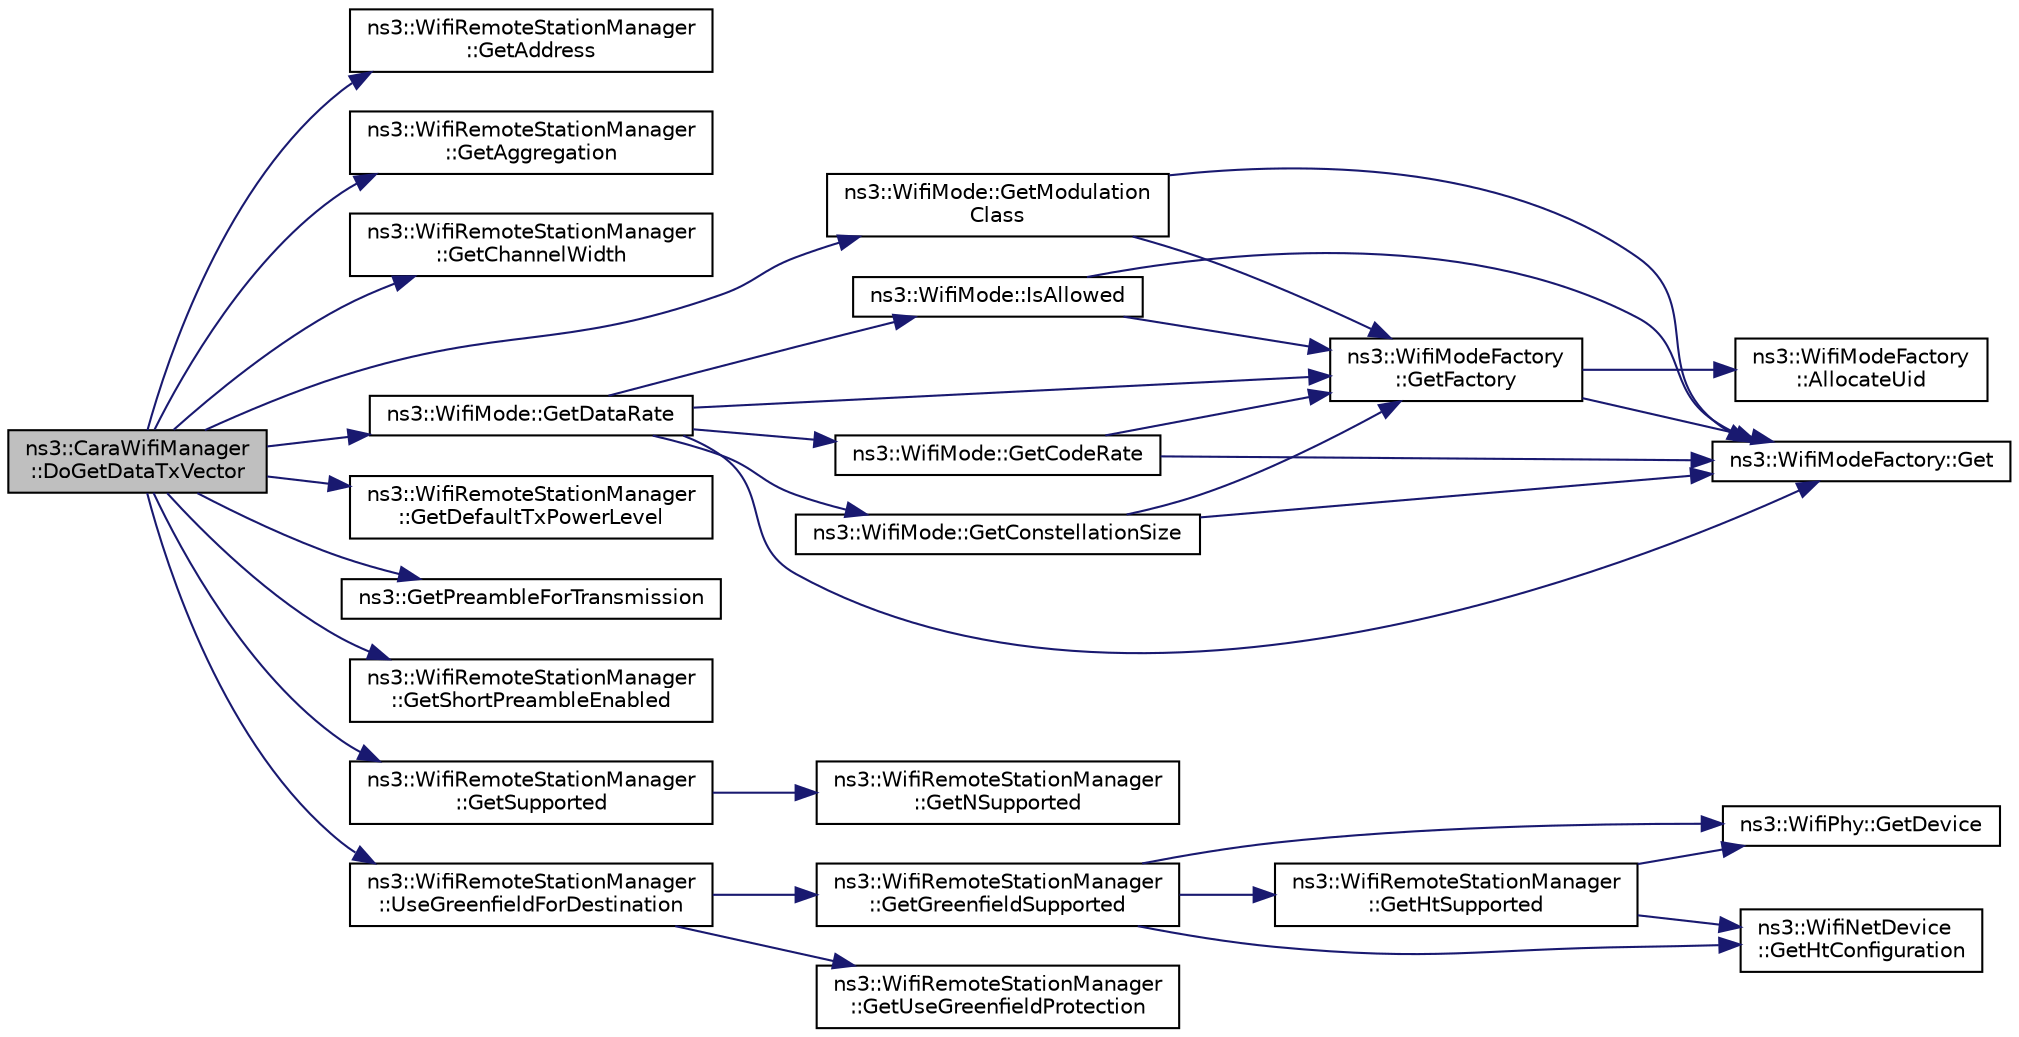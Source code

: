 digraph "ns3::CaraWifiManager::DoGetDataTxVector"
{
 // LATEX_PDF_SIZE
  edge [fontname="Helvetica",fontsize="10",labelfontname="Helvetica",labelfontsize="10"];
  node [fontname="Helvetica",fontsize="10",shape=record];
  rankdir="LR";
  Node1 [label="ns3::CaraWifiManager\l::DoGetDataTxVector",height=0.2,width=0.4,color="black", fillcolor="grey75", style="filled", fontcolor="black",tooltip=" "];
  Node1 -> Node2 [color="midnightblue",fontsize="10",style="solid",fontname="Helvetica"];
  Node2 [label="ns3::WifiRemoteStationManager\l::GetAddress",height=0.2,width=0.4,color="black", fillcolor="white", style="filled",URL="$classns3_1_1_wifi_remote_station_manager.html#ab6105bbec65067a7c1cde4b7e6c19694",tooltip="Return the address of the station."];
  Node1 -> Node3 [color="midnightblue",fontsize="10",style="solid",fontname="Helvetica"];
  Node3 [label="ns3::WifiRemoteStationManager\l::GetAggregation",height=0.2,width=0.4,color="black", fillcolor="white", style="filled",URL="$classns3_1_1_wifi_remote_station_manager.html#a8745884fd4bdb172a37991f5535f670f",tooltip="Return whether the given station supports A-MPDU."];
  Node1 -> Node4 [color="midnightblue",fontsize="10",style="solid",fontname="Helvetica"];
  Node4 [label="ns3::WifiRemoteStationManager\l::GetChannelWidth",height=0.2,width=0.4,color="black", fillcolor="white", style="filled",URL="$classns3_1_1_wifi_remote_station_manager.html#a2b5787163f54eb6edadf431c8f432545",tooltip="Return the channel width supported by the station."];
  Node1 -> Node5 [color="midnightblue",fontsize="10",style="solid",fontname="Helvetica"];
  Node5 [label="ns3::WifiMode::GetDataRate",height=0.2,width=0.4,color="black", fillcolor="white", style="filled",URL="$classns3_1_1_wifi_mode.html#ad90f36e733ceaf8c5771cfbda437e14f",tooltip=" "];
  Node5 -> Node6 [color="midnightblue",fontsize="10",style="solid",fontname="Helvetica"];
  Node6 [label="ns3::WifiModeFactory::Get",height=0.2,width=0.4,color="black", fillcolor="white", style="filled",URL="$classns3_1_1_wifi_mode_factory.html#a3086868810ff4347e31c63027726f544",tooltip="Return a WifiModeItem at the given UID index."];
  Node5 -> Node7 [color="midnightblue",fontsize="10",style="solid",fontname="Helvetica"];
  Node7 [label="ns3::WifiMode::GetCodeRate",height=0.2,width=0.4,color="black", fillcolor="white", style="filled",URL="$classns3_1_1_wifi_mode.html#abbbea987249a16c776803ba6e2ca9973",tooltip=" "];
  Node7 -> Node6 [color="midnightblue",fontsize="10",style="solid",fontname="Helvetica"];
  Node7 -> Node8 [color="midnightblue",fontsize="10",style="solid",fontname="Helvetica"];
  Node8 [label="ns3::WifiModeFactory\l::GetFactory",height=0.2,width=0.4,color="black", fillcolor="white", style="filled",URL="$classns3_1_1_wifi_mode_factory.html#a9c6f695d733355dee8d74bd1709868fc",tooltip="Return a WifiModeFactory."];
  Node8 -> Node9 [color="midnightblue",fontsize="10",style="solid",fontname="Helvetica"];
  Node9 [label="ns3::WifiModeFactory\l::AllocateUid",height=0.2,width=0.4,color="black", fillcolor="white", style="filled",URL="$classns3_1_1_wifi_mode_factory.html#a89a9c38617bd3f7be4a8919ce9675996",tooltip="Allocate a WifiModeItem from a given uniqueUid."];
  Node8 -> Node6 [color="midnightblue",fontsize="10",style="solid",fontname="Helvetica"];
  Node5 -> Node10 [color="midnightblue",fontsize="10",style="solid",fontname="Helvetica"];
  Node10 [label="ns3::WifiMode::GetConstellationSize",height=0.2,width=0.4,color="black", fillcolor="white", style="filled",URL="$classns3_1_1_wifi_mode.html#a1437871ae722c85d980a8af3ba522d39",tooltip=" "];
  Node10 -> Node6 [color="midnightblue",fontsize="10",style="solid",fontname="Helvetica"];
  Node10 -> Node8 [color="midnightblue",fontsize="10",style="solid",fontname="Helvetica"];
  Node5 -> Node8 [color="midnightblue",fontsize="10",style="solid",fontname="Helvetica"];
  Node5 -> Node11 [color="midnightblue",fontsize="10",style="solid",fontname="Helvetica"];
  Node11 [label="ns3::WifiMode::IsAllowed",height=0.2,width=0.4,color="black", fillcolor="white", style="filled",URL="$classns3_1_1_wifi_mode.html#ae92b3cca34abdd76211fe9fbf19a6c09",tooltip=" "];
  Node11 -> Node6 [color="midnightblue",fontsize="10",style="solid",fontname="Helvetica"];
  Node11 -> Node8 [color="midnightblue",fontsize="10",style="solid",fontname="Helvetica"];
  Node1 -> Node12 [color="midnightblue",fontsize="10",style="solid",fontname="Helvetica"];
  Node12 [label="ns3::WifiRemoteStationManager\l::GetDefaultTxPowerLevel",height=0.2,width=0.4,color="black", fillcolor="white", style="filled",URL="$classns3_1_1_wifi_remote_station_manager.html#aa8712084939846a0c39de0d9c618a0ec",tooltip=" "];
  Node1 -> Node13 [color="midnightblue",fontsize="10",style="solid",fontname="Helvetica"];
  Node13 [label="ns3::WifiMode::GetModulation\lClass",height=0.2,width=0.4,color="black", fillcolor="white", style="filled",URL="$classns3_1_1_wifi_mode.html#a67e1664cac501221b63a2be307184cc9",tooltip=" "];
  Node13 -> Node6 [color="midnightblue",fontsize="10",style="solid",fontname="Helvetica"];
  Node13 -> Node8 [color="midnightblue",fontsize="10",style="solid",fontname="Helvetica"];
  Node1 -> Node14 [color="midnightblue",fontsize="10",style="solid",fontname="Helvetica"];
  Node14 [label="ns3::GetPreambleForTransmission",height=0.2,width=0.4,color="black", fillcolor="white", style="filled",URL="$namespacens3.html#ae180410a6fd89fcc32fd0f720b1c0a40",tooltip="Return the preamble to be used for the transmission."];
  Node1 -> Node15 [color="midnightblue",fontsize="10",style="solid",fontname="Helvetica"];
  Node15 [label="ns3::WifiRemoteStationManager\l::GetShortPreambleEnabled",height=0.2,width=0.4,color="black", fillcolor="white", style="filled",URL="$classns3_1_1_wifi_remote_station_manager.html#a9864b09190adb8e2b0c2d3658eacc6ce",tooltip="Return whether the device uses short PHY preambles."];
  Node1 -> Node16 [color="midnightblue",fontsize="10",style="solid",fontname="Helvetica"];
  Node16 [label="ns3::WifiRemoteStationManager\l::GetSupported",height=0.2,width=0.4,color="black", fillcolor="white", style="filled",URL="$classns3_1_1_wifi_remote_station_manager.html#adb9e17ee35ce1e5d390c460c48a6a19d",tooltip="Return whether mode associated with the specified station at the specified index."];
  Node16 -> Node17 [color="midnightblue",fontsize="10",style="solid",fontname="Helvetica"];
  Node17 [label="ns3::WifiRemoteStationManager\l::GetNSupported",height=0.2,width=0.4,color="black", fillcolor="white", style="filled",URL="$classns3_1_1_wifi_remote_station_manager.html#a41c77586baf62914d464ef5c345411de",tooltip="Return the number of modes supported by the given station."];
  Node1 -> Node18 [color="midnightblue",fontsize="10",style="solid",fontname="Helvetica"];
  Node18 [label="ns3::WifiRemoteStationManager\l::UseGreenfieldForDestination",height=0.2,width=0.4,color="black", fillcolor="white", style="filled",URL="$classns3_1_1_wifi_remote_station_manager.html#ad0838e2b79a382cf65f68b7cde8ec608",tooltip=" "];
  Node18 -> Node19 [color="midnightblue",fontsize="10",style="solid",fontname="Helvetica"];
  Node19 [label="ns3::WifiRemoteStationManager\l::GetGreenfieldSupported",height=0.2,width=0.4,color="black", fillcolor="white", style="filled",URL="$classns3_1_1_wifi_remote_station_manager.html#a3b4548baccd2f1a39a0415a3099396bb",tooltip="Return whether the device has HT Greenfield support enabled."];
  Node19 -> Node20 [color="midnightblue",fontsize="10",style="solid",fontname="Helvetica"];
  Node20 [label="ns3::WifiPhy::GetDevice",height=0.2,width=0.4,color="black", fillcolor="white", style="filled",URL="$classns3_1_1_wifi_phy.html#adf2fa40dcba4e52e9bc67c6ffc819170",tooltip="Return the device this PHY is associated with."];
  Node19 -> Node21 [color="midnightblue",fontsize="10",style="solid",fontname="Helvetica"];
  Node21 [label="ns3::WifiNetDevice\l::GetHtConfiguration",height=0.2,width=0.4,color="black", fillcolor="white", style="filled",URL="$classns3_1_1_wifi_net_device.html#a20c98121e79afae35d03d9f5a3fa4ce8",tooltip=" "];
  Node19 -> Node22 [color="midnightblue",fontsize="10",style="solid",fontname="Helvetica"];
  Node22 [label="ns3::WifiRemoteStationManager\l::GetHtSupported",height=0.2,width=0.4,color="black", fillcolor="white", style="filled",URL="$classns3_1_1_wifi_remote_station_manager.html#ae2d1200da0ec74745ef9b496f9c0251f",tooltip="Return whether the device has HT capability support enabled."];
  Node22 -> Node20 [color="midnightblue",fontsize="10",style="solid",fontname="Helvetica"];
  Node22 -> Node21 [color="midnightblue",fontsize="10",style="solid",fontname="Helvetica"];
  Node18 -> Node23 [color="midnightblue",fontsize="10",style="solid",fontname="Helvetica"];
  Node23 [label="ns3::WifiRemoteStationManager\l::GetUseGreenfieldProtection",height=0.2,width=0.4,color="black", fillcolor="white", style="filled",URL="$classns3_1_1_wifi_remote_station_manager.html#ac609ee5b3aec8145619897c0490b1527",tooltip="Return whether protection for stations that do not support HT Greenfield format is enabled."];
}
